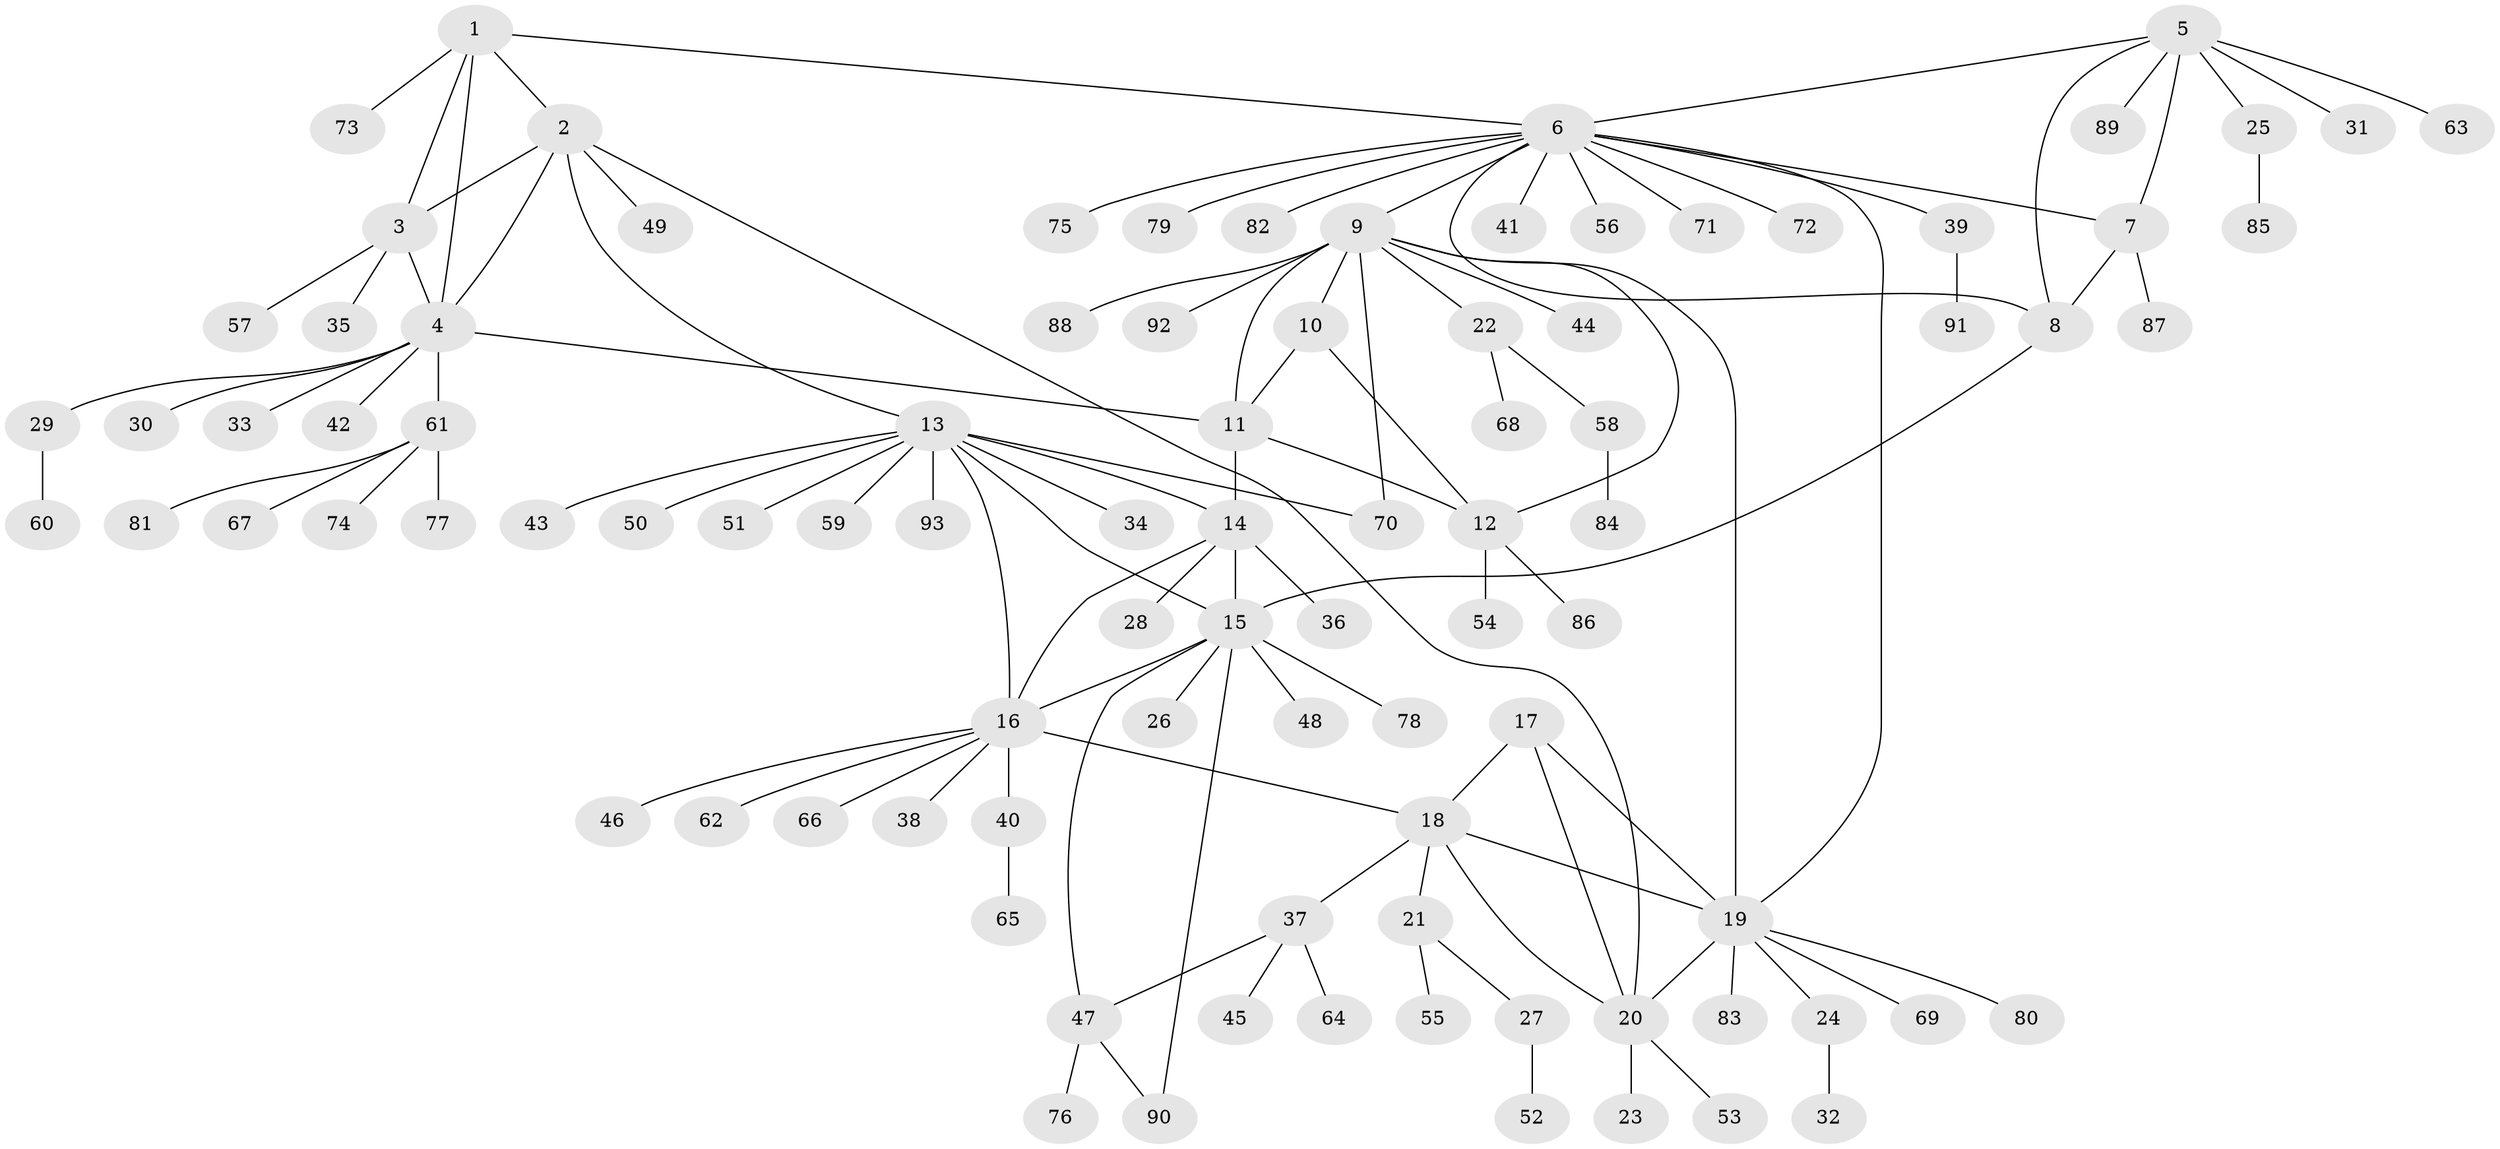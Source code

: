 // coarse degree distribution, {4: 0.0547945205479452, 6: 0.0273972602739726, 5: 0.0273972602739726, 8: 0.0410958904109589, 12: 0.0136986301369863, 10: 0.0273972602739726, 3: 0.0136986301369863, 9: 0.0273972602739726, 2: 0.0958904109589041, 7: 0.0136986301369863, 1: 0.6575342465753424}
// Generated by graph-tools (version 1.1) at 2025/52/02/27/25 19:52:22]
// undirected, 93 vertices, 116 edges
graph export_dot {
graph [start="1"]
  node [color=gray90,style=filled];
  1;
  2;
  3;
  4;
  5;
  6;
  7;
  8;
  9;
  10;
  11;
  12;
  13;
  14;
  15;
  16;
  17;
  18;
  19;
  20;
  21;
  22;
  23;
  24;
  25;
  26;
  27;
  28;
  29;
  30;
  31;
  32;
  33;
  34;
  35;
  36;
  37;
  38;
  39;
  40;
  41;
  42;
  43;
  44;
  45;
  46;
  47;
  48;
  49;
  50;
  51;
  52;
  53;
  54;
  55;
  56;
  57;
  58;
  59;
  60;
  61;
  62;
  63;
  64;
  65;
  66;
  67;
  68;
  69;
  70;
  71;
  72;
  73;
  74;
  75;
  76;
  77;
  78;
  79;
  80;
  81;
  82;
  83;
  84;
  85;
  86;
  87;
  88;
  89;
  90;
  91;
  92;
  93;
  1 -- 2;
  1 -- 3;
  1 -- 4;
  1 -- 6;
  1 -- 73;
  2 -- 3;
  2 -- 4;
  2 -- 13;
  2 -- 20;
  2 -- 49;
  3 -- 4;
  3 -- 35;
  3 -- 57;
  4 -- 11;
  4 -- 29;
  4 -- 30;
  4 -- 33;
  4 -- 42;
  4 -- 61;
  5 -- 6;
  5 -- 7;
  5 -- 8;
  5 -- 25;
  5 -- 31;
  5 -- 63;
  5 -- 89;
  6 -- 7;
  6 -- 8;
  6 -- 9;
  6 -- 19;
  6 -- 39;
  6 -- 41;
  6 -- 56;
  6 -- 71;
  6 -- 72;
  6 -- 75;
  6 -- 79;
  6 -- 82;
  7 -- 8;
  7 -- 87;
  8 -- 15;
  9 -- 10;
  9 -- 11;
  9 -- 12;
  9 -- 19;
  9 -- 22;
  9 -- 44;
  9 -- 70;
  9 -- 88;
  9 -- 92;
  10 -- 11;
  10 -- 12;
  11 -- 12;
  11 -- 14;
  12 -- 54;
  12 -- 86;
  13 -- 14;
  13 -- 15;
  13 -- 16;
  13 -- 34;
  13 -- 43;
  13 -- 50;
  13 -- 51;
  13 -- 59;
  13 -- 70;
  13 -- 93;
  14 -- 15;
  14 -- 16;
  14 -- 28;
  14 -- 36;
  15 -- 16;
  15 -- 26;
  15 -- 47;
  15 -- 48;
  15 -- 78;
  15 -- 90;
  16 -- 18;
  16 -- 38;
  16 -- 40;
  16 -- 46;
  16 -- 62;
  16 -- 66;
  17 -- 18;
  17 -- 19;
  17 -- 20;
  18 -- 19;
  18 -- 20;
  18 -- 21;
  18 -- 37;
  19 -- 20;
  19 -- 24;
  19 -- 69;
  19 -- 80;
  19 -- 83;
  20 -- 23;
  20 -- 53;
  21 -- 27;
  21 -- 55;
  22 -- 58;
  22 -- 68;
  24 -- 32;
  25 -- 85;
  27 -- 52;
  29 -- 60;
  37 -- 45;
  37 -- 47;
  37 -- 64;
  39 -- 91;
  40 -- 65;
  47 -- 76;
  47 -- 90;
  58 -- 84;
  61 -- 67;
  61 -- 74;
  61 -- 77;
  61 -- 81;
}

